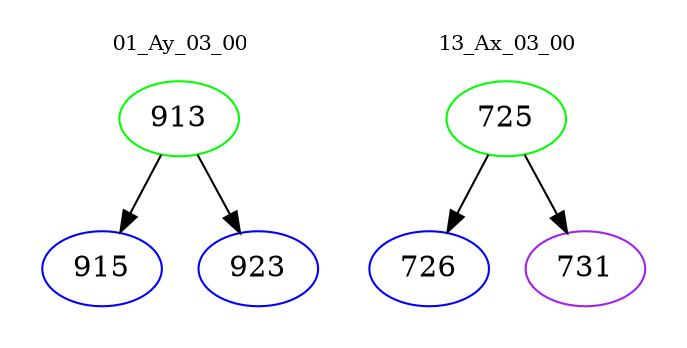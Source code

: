 digraph{
subgraph cluster_0 {
color = white
label = "01_Ay_03_00";
fontsize=10;
T0_913 [label="913", color="green"]
T0_913 -> T0_915 [color="black"]
T0_915 [label="915", color="blue"]
T0_913 -> T0_923 [color="black"]
T0_923 [label="923", color="blue"]
}
subgraph cluster_1 {
color = white
label = "13_Ax_03_00";
fontsize=10;
T1_725 [label="725", color="green"]
T1_725 -> T1_726 [color="black"]
T1_726 [label="726", color="blue"]
T1_725 -> T1_731 [color="black"]
T1_731 [label="731", color="purple"]
}
}
